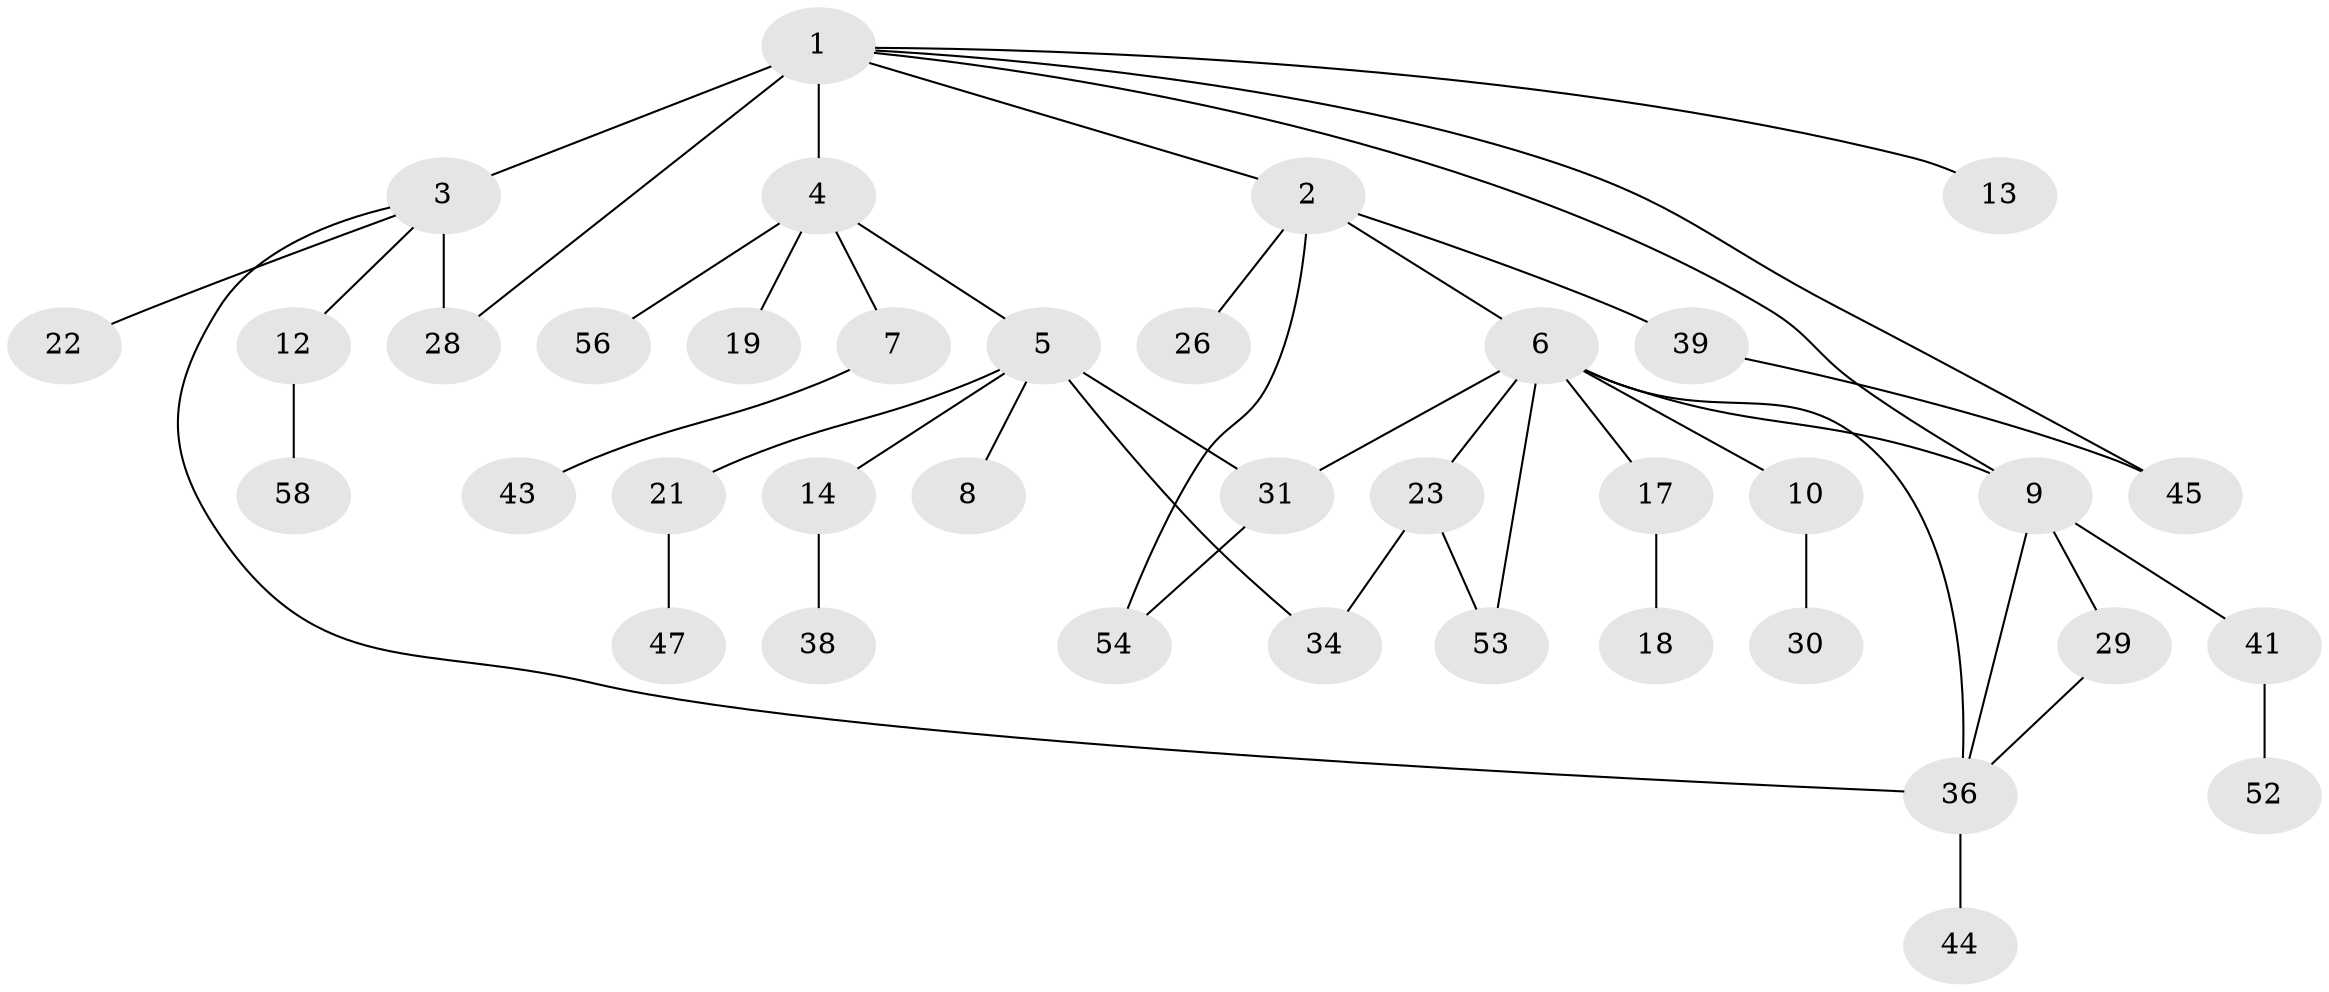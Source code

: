 // Generated by graph-tools (version 1.1) at 2025/51/02/27/25 19:51:39]
// undirected, 38 vertices, 47 edges
graph export_dot {
graph [start="1"]
  node [color=gray90,style=filled];
  1 [super="+33"];
  2 [super="+46"];
  3 [super="+25"];
  4 [super="+50"];
  5 [super="+11"];
  6 [super="+32"];
  7 [super="+49"];
  8;
  9 [super="+42"];
  10 [super="+16"];
  12 [super="+20"];
  13;
  14 [super="+15"];
  17 [super="+24"];
  18;
  19;
  21 [super="+35"];
  22;
  23 [super="+57"];
  26 [super="+27"];
  28;
  29;
  30;
  31 [super="+37"];
  34;
  36 [super="+48"];
  38;
  39 [super="+40"];
  41 [super="+55"];
  43;
  44;
  45 [super="+51"];
  47;
  52;
  53;
  54;
  56;
  58;
  1 -- 2;
  1 -- 3 [weight=3];
  1 -- 4;
  1 -- 9;
  1 -- 13;
  1 -- 28;
  1 -- 45;
  2 -- 6;
  2 -- 26;
  2 -- 39;
  2 -- 54;
  3 -- 12;
  3 -- 22;
  3 -- 28;
  3 -- 36;
  4 -- 5;
  4 -- 7;
  4 -- 19;
  4 -- 56;
  5 -- 8;
  5 -- 14;
  5 -- 34;
  5 -- 21;
  5 -- 31;
  6 -- 10;
  6 -- 17;
  6 -- 23;
  6 -- 31;
  6 -- 53;
  6 -- 36;
  6 -- 9;
  7 -- 43;
  9 -- 29;
  9 -- 41;
  9 -- 36;
  10 -- 30;
  12 -- 58;
  14 -- 38;
  17 -- 18;
  21 -- 47;
  23 -- 34;
  23 -- 53;
  29 -- 36;
  31 -- 54;
  36 -- 44;
  39 -- 45;
  41 -- 52;
}
